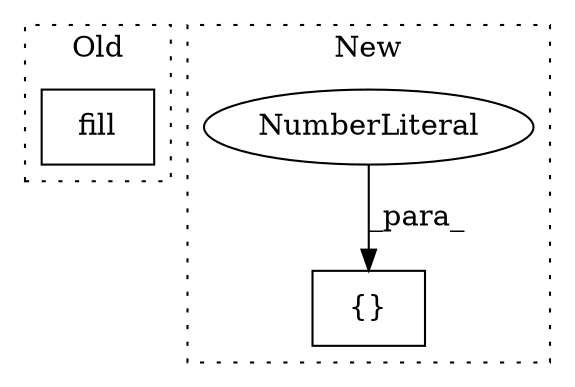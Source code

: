 digraph G {
subgraph cluster0 {
1 [label="fill" a="32" s="652,745" l="12,1" shape="box"];
label = "Old";
style="dotted";
}
subgraph cluster1 {
2 [label="{}" a="4" s="2328,2336" l="1,1" shape="box"];
3 [label="NumberLiteral" a="34" s="2335" l="1" shape="ellipse"];
label = "New";
style="dotted";
}
3 -> 2 [label="_para_"];
}